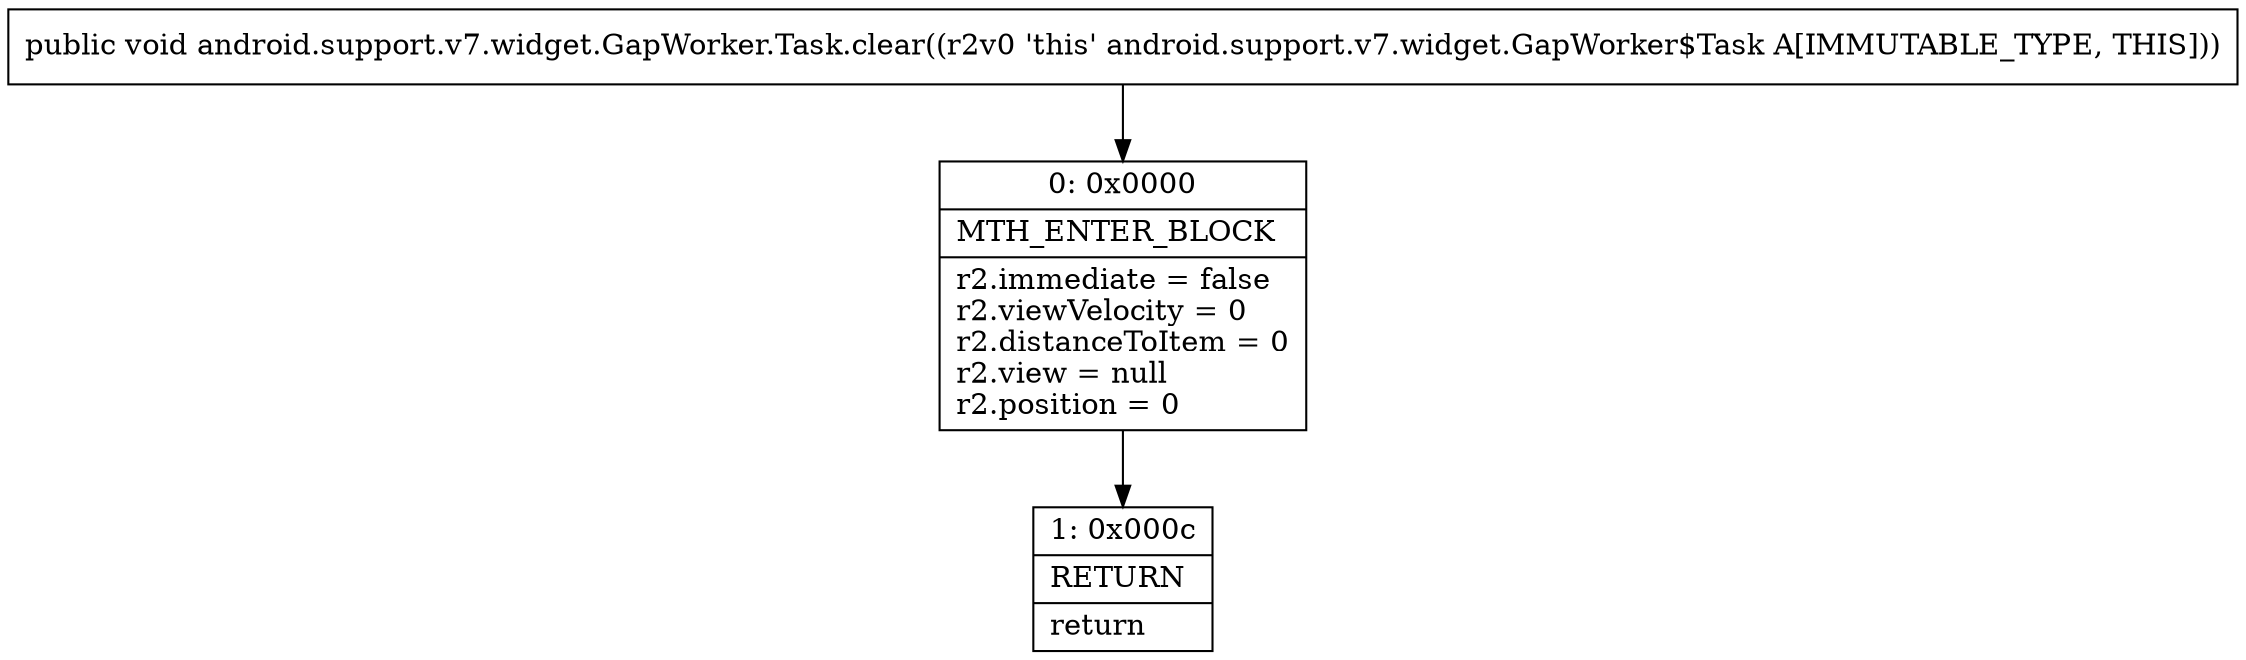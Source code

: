 digraph "CFG forandroid.support.v7.widget.GapWorker.Task.clear()V" {
Node_0 [shape=record,label="{0\:\ 0x0000|MTH_ENTER_BLOCK\l|r2.immediate = false\lr2.viewVelocity = 0\lr2.distanceToItem = 0\lr2.view = null\lr2.position = 0\l}"];
Node_1 [shape=record,label="{1\:\ 0x000c|RETURN\l|return\l}"];
MethodNode[shape=record,label="{public void android.support.v7.widget.GapWorker.Task.clear((r2v0 'this' android.support.v7.widget.GapWorker$Task A[IMMUTABLE_TYPE, THIS])) }"];
MethodNode -> Node_0;
Node_0 -> Node_1;
}

